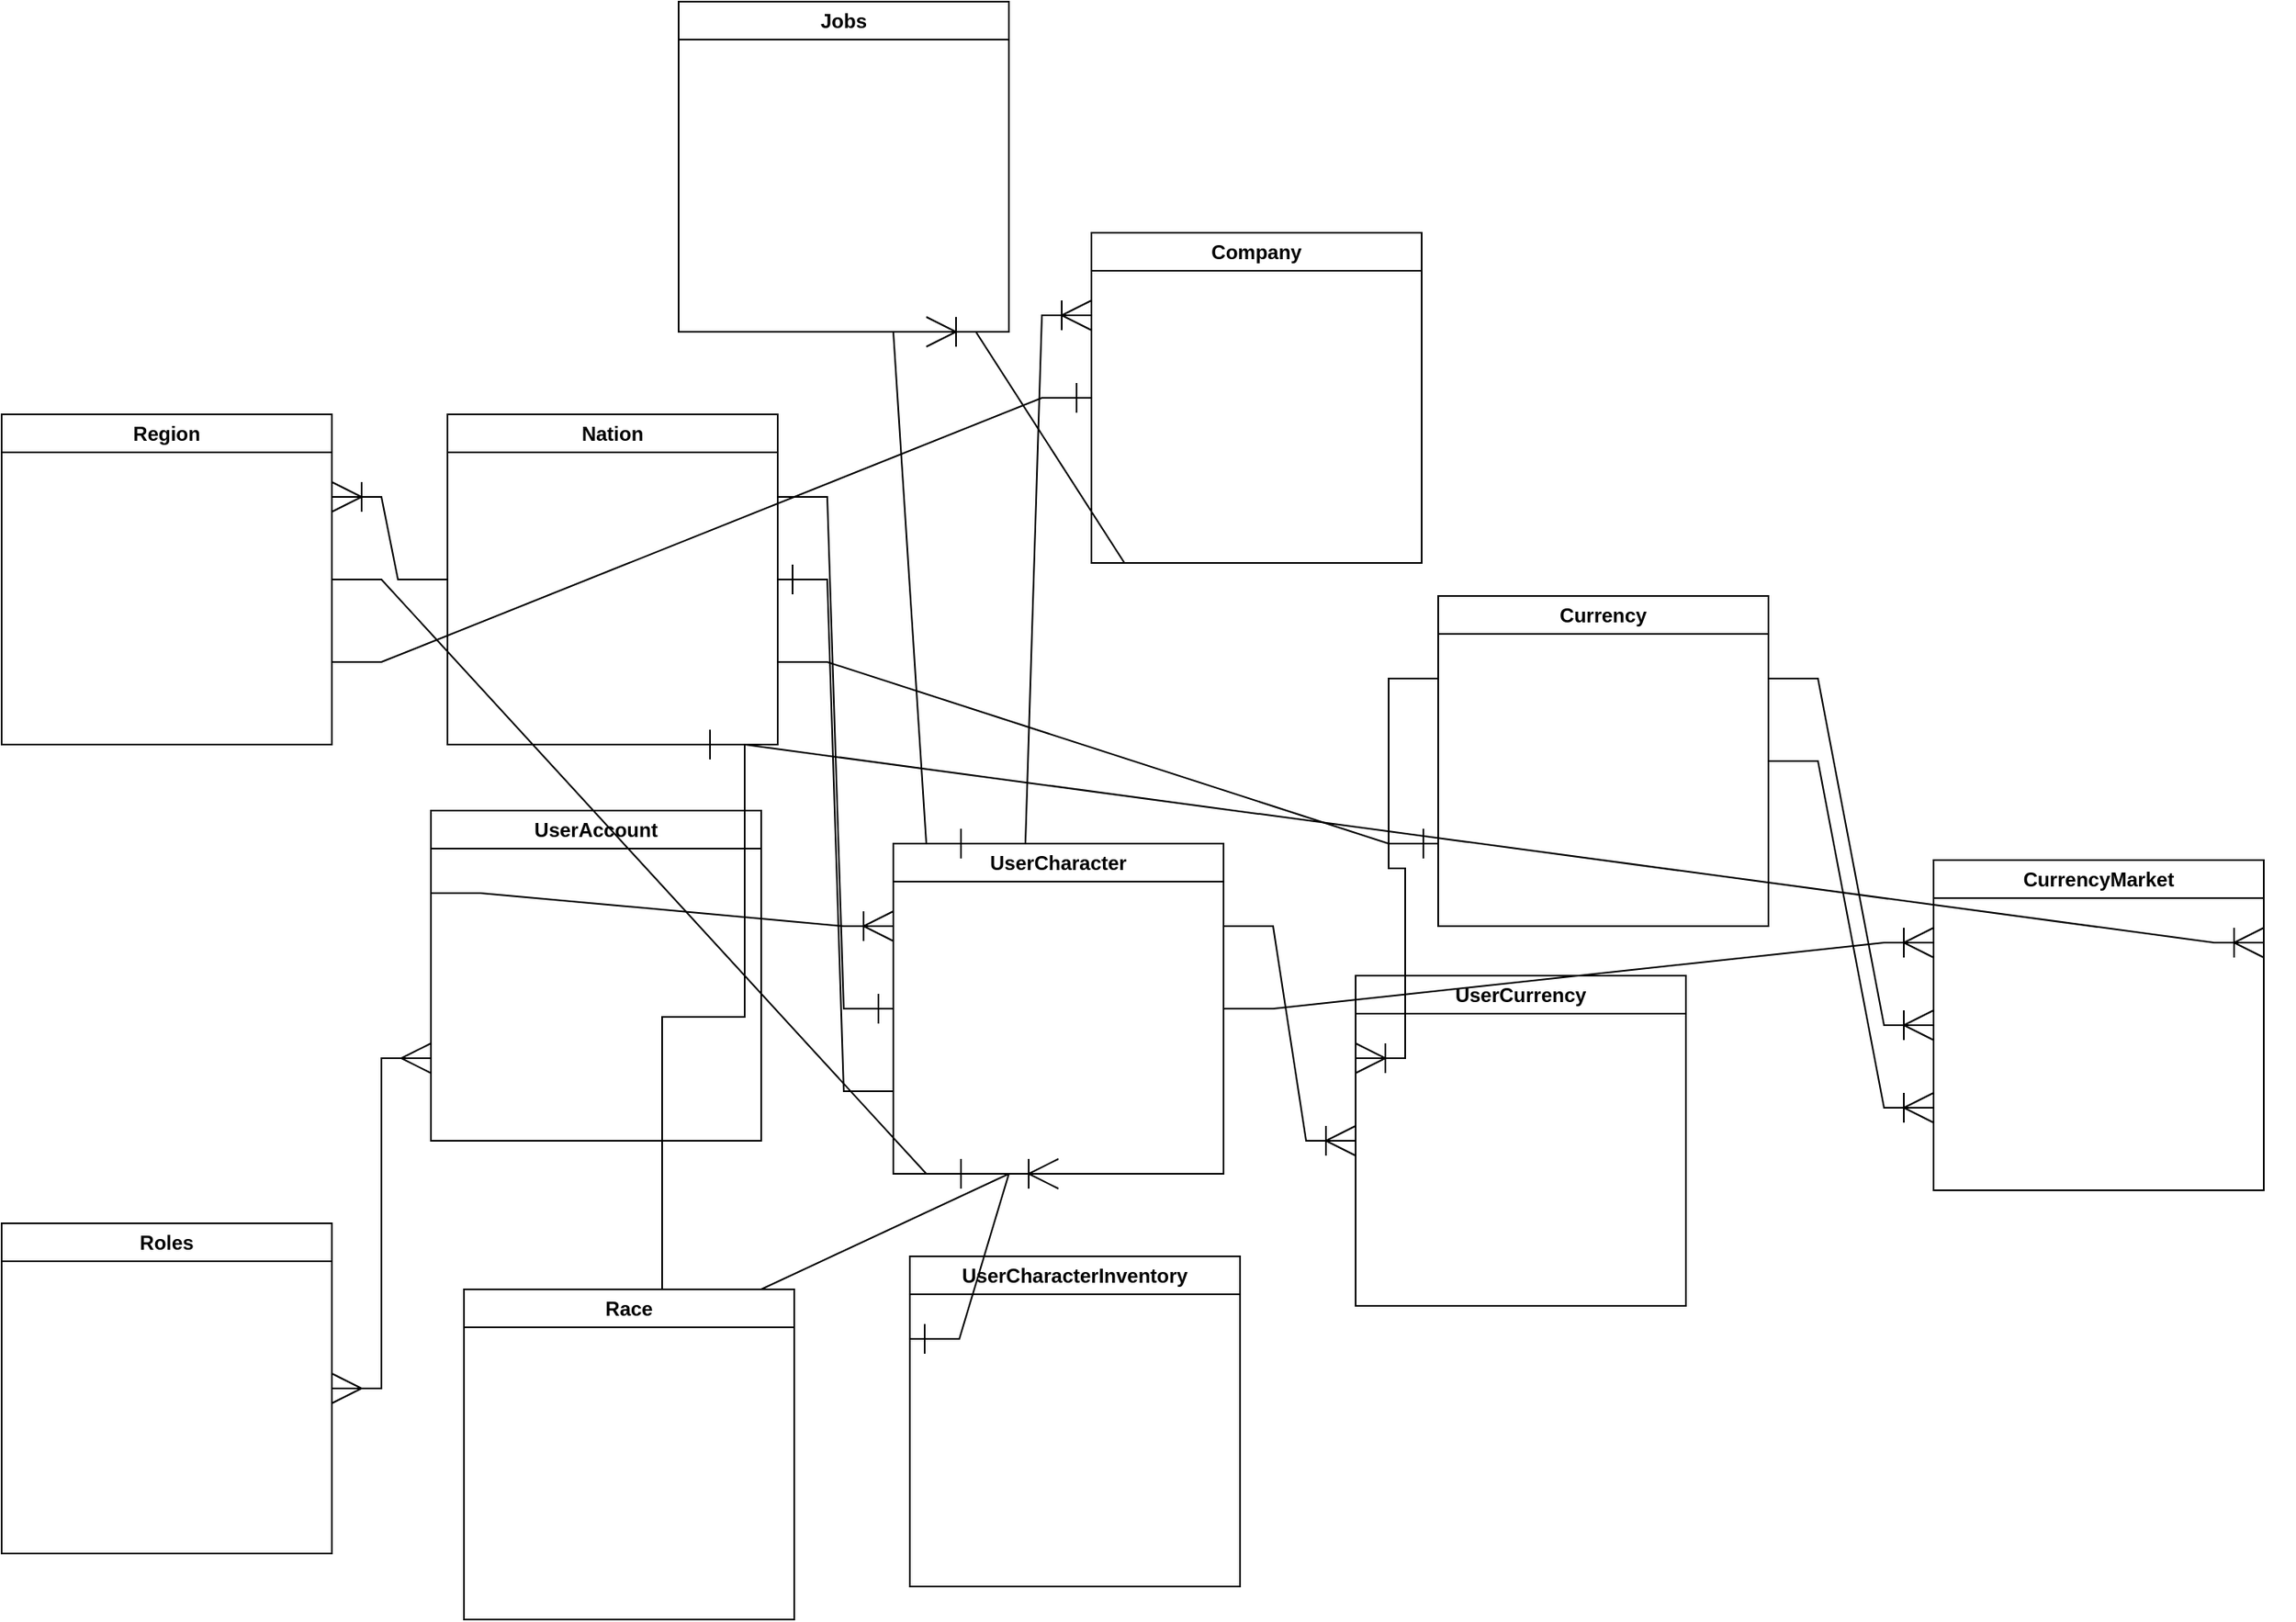 <mxfile version="20.8.22" type="device"><diagram id="Hojm-cRIcZ9hno3prdGn" name="Page-1"><mxGraphModel dx="1114" dy="1715" grid="1" gridSize="10" guides="1" tooltips="1" connect="1" arrows="1" fold="1" page="1" pageScale="1" pageWidth="850" pageHeight="1100" math="0" shadow="0"><root><mxCell id="0"/><mxCell id="1" parent="0"/><mxCell id="Uen6yBsyUAteZyMcOoLf-1" value="Currency" style="swimlane;whiteSpace=wrap;html=1;" parent="1" vertex="1"><mxGeometry x="960" y="120" width="200" height="200" as="geometry"/></mxCell><mxCell id="Uen6yBsyUAteZyMcOoLf-3" value="Roles" style="swimlane;whiteSpace=wrap;html=1;" parent="1" vertex="1"><mxGeometry x="90" y="500" width="200" height="200" as="geometry"/></mxCell><mxCell id="Uen6yBsyUAteZyMcOoLf-4" value="UserCharacter" style="swimlane;whiteSpace=wrap;html=1;" parent="1" vertex="1"><mxGeometry x="630" y="270" width="200" height="200" as="geometry"/></mxCell><mxCell id="Uen6yBsyUAteZyMcOoLf-5" value="UserCurrency" style="swimlane;whiteSpace=wrap;html=1;" parent="1" vertex="1"><mxGeometry x="910" y="350" width="200" height="200" as="geometry"/></mxCell><mxCell id="Uen6yBsyUAteZyMcOoLf-6" value="UserAccount" style="swimlane;whiteSpace=wrap;html=1;" parent="1" vertex="1"><mxGeometry x="350" y="250" width="200" height="200" as="geometry"/></mxCell><mxCell id="Uen6yBsyUAteZyMcOoLf-8" value="" style="edgeStyle=entityRelationEdgeStyle;fontSize=12;html=1;endArrow=ERoneToMany;rounded=0;endSize=16;exitX=0;exitY=0.25;exitDx=0;exitDy=0;entryX=0;entryY=0.25;entryDx=0;entryDy=0;" parent="1" source="Uen6yBsyUAteZyMcOoLf-6" target="Uen6yBsyUAteZyMcOoLf-4" edge="1"><mxGeometry width="100" height="100" relative="1" as="geometry"><mxPoint x="230" y="640" as="sourcePoint"/><mxPoint x="320" y="390" as="targetPoint"/></mxGeometry></mxCell><mxCell id="Uen6yBsyUAteZyMcOoLf-9" value="" style="edgeStyle=entityRelationEdgeStyle;fontSize=12;html=1;endArrow=ERoneToMany;rounded=0;endSize=16;exitX=0;exitY=0.25;exitDx=0;exitDy=0;entryX=0;entryY=0.25;entryDx=0;entryDy=0;" parent="1" source="Uen6yBsyUAteZyMcOoLf-1" target="Uen6yBsyUAteZyMcOoLf-5" edge="1"><mxGeometry width="100" height="100" relative="1" as="geometry"><mxPoint x="200" y="650" as="sourcePoint"/><mxPoint x="330" y="400" as="targetPoint"/></mxGeometry></mxCell><mxCell id="Uen6yBsyUAteZyMcOoLf-10" value="" style="edgeStyle=entityRelationEdgeStyle;fontSize=12;html=1;endArrow=ERoneToMany;rounded=0;endSize=16;exitX=1;exitY=0.25;exitDx=0;exitDy=0;entryX=0;entryY=0.5;entryDx=0;entryDy=0;" parent="1" source="Uen6yBsyUAteZyMcOoLf-4" target="Uen6yBsyUAteZyMcOoLf-5" edge="1"><mxGeometry width="100" height="100" relative="1" as="geometry"><mxPoint x="210" y="660" as="sourcePoint"/><mxPoint x="340" y="410" as="targetPoint"/></mxGeometry></mxCell><mxCell id="Uen6yBsyUAteZyMcOoLf-13" value="" style="edgeStyle=entityRelationEdgeStyle;fontSize=12;html=1;endArrow=ERmany;startArrow=ERmany;rounded=0;endSize=16;exitX=1;exitY=0.5;exitDx=0;exitDy=0;startSize=16;entryX=0;entryY=0.75;entryDx=0;entryDy=0;" parent="1" source="Uen6yBsyUAteZyMcOoLf-3" target="Uen6yBsyUAteZyMcOoLf-6" edge="1"><mxGeometry width="100" height="100" relative="1" as="geometry"><mxPoint x="530" y="480" as="sourcePoint"/><mxPoint x="180" y="550" as="targetPoint"/></mxGeometry></mxCell><mxCell id="Uen6yBsyUAteZyMcOoLf-14" value="Nation" style="swimlane;whiteSpace=wrap;html=1;" parent="1" vertex="1"><mxGeometry x="360" y="10" width="200" height="200" as="geometry"/></mxCell><mxCell id="Uen6yBsyUAteZyMcOoLf-16" value="" style="edgeStyle=entityRelationEdgeStyle;fontSize=12;html=1;endArrow=ERone;endFill=1;rounded=0;startSize=16;endSize=16;exitX=1;exitY=0.25;exitDx=0;exitDy=0;entryX=0;entryY=0.5;entryDx=0;entryDy=0;" parent="1" source="Uen6yBsyUAteZyMcOoLf-14" target="Uen6yBsyUAteZyMcOoLf-4" edge="1"><mxGeometry x="-1" y="233" width="100" height="100" relative="1" as="geometry"><mxPoint x="150" y="390" as="sourcePoint"/><mxPoint x="250" y="290" as="targetPoint"/><mxPoint x="-230" y="193" as="offset"/></mxGeometry></mxCell><mxCell id="Uen6yBsyUAteZyMcOoLf-17" value="" style="edgeStyle=entityRelationEdgeStyle;fontSize=12;html=1;endArrow=ERone;endFill=1;rounded=0;startSize=16;endSize=16;exitX=0;exitY=0.75;exitDx=0;exitDy=0;entryX=1;entryY=0.5;entryDx=0;entryDy=0;" parent="1" source="Uen6yBsyUAteZyMcOoLf-4" target="Uen6yBsyUAteZyMcOoLf-14" edge="1"><mxGeometry x="-1" y="233" width="100" height="100" relative="1" as="geometry"><mxPoint x="560" y="70" as="sourcePoint"/><mxPoint x="650" y="360" as="targetPoint"/><mxPoint x="-230" y="193" as="offset"/></mxGeometry></mxCell><mxCell id="Jn5BYu8CrCSiT58tHVRx-1" value="Region" style="swimlane;whiteSpace=wrap;html=1;" parent="1" vertex="1"><mxGeometry x="90" y="10" width="200" height="200" as="geometry"/></mxCell><mxCell id="Jn5BYu8CrCSiT58tHVRx-2" value="" style="edgeStyle=entityRelationEdgeStyle;fontSize=12;html=1;endArrow=ERoneToMany;rounded=0;endSize=16;entryX=1;entryY=0.25;entryDx=0;entryDy=0;exitX=0;exitY=0.5;exitDx=0;exitDy=0;" parent="1" source="Uen6yBsyUAteZyMcOoLf-14" target="Jn5BYu8CrCSiT58tHVRx-1" edge="1"><mxGeometry width="100" height="100" relative="1" as="geometry"><mxPoint x="360" y="50" as="sourcePoint"/><mxPoint x="290" y="50" as="targetPoint"/></mxGeometry></mxCell><mxCell id="Jn5BYu8CrCSiT58tHVRx-3" value="" style="edgeStyle=entityRelationEdgeStyle;fontSize=12;html=1;endArrow=ERone;endFill=1;rounded=0;startSize=16;endSize=16;exitX=1;exitY=0.75;exitDx=0;exitDy=0;entryX=0;entryY=0.75;entryDx=0;entryDy=0;" parent="1" source="Uen6yBsyUAteZyMcOoLf-14" target="Uen6yBsyUAteZyMcOoLf-1" edge="1"><mxGeometry x="-1" y="233" width="100" height="100" relative="1" as="geometry"><mxPoint x="570" y="70" as="sourcePoint"/><mxPoint x="650" y="360" as="targetPoint"/><mxPoint x="-230" y="193" as="offset"/></mxGeometry></mxCell><mxCell id="Jn5BYu8CrCSiT58tHVRx-4" value="CurrencyMarket" style="swimlane;whiteSpace=wrap;html=1;startSize=23;" parent="1" vertex="1"><mxGeometry x="1260" y="280" width="200" height="200" as="geometry"/></mxCell><mxCell id="Jn5BYu8CrCSiT58tHVRx-5" value="" style="edgeStyle=entityRelationEdgeStyle;fontSize=12;html=1;endArrow=ERoneToMany;rounded=0;endSize=16;exitX=1;exitY=0.5;exitDx=0;exitDy=0;entryX=0;entryY=0.25;entryDx=0;entryDy=0;" parent="1" source="Uen6yBsyUAteZyMcOoLf-4" target="Jn5BYu8CrCSiT58tHVRx-4" edge="1"><mxGeometry width="100" height="100" relative="1" as="geometry"><mxPoint x="850" y="310" as="sourcePoint"/><mxPoint x="920" y="460" as="targetPoint"/></mxGeometry></mxCell><mxCell id="Jn5BYu8CrCSiT58tHVRx-6" value="" style="edgeStyle=entityRelationEdgeStyle;fontSize=12;html=1;endArrow=ERoneToMany;rounded=0;endSize=16;exitX=1;exitY=0.25;exitDx=0;exitDy=0;entryX=0;entryY=0.5;entryDx=0;entryDy=0;" parent="1" source="Uen6yBsyUAteZyMcOoLf-1" target="Jn5BYu8CrCSiT58tHVRx-4" edge="1"><mxGeometry width="100" height="100" relative="1" as="geometry"><mxPoint x="860" y="320" as="sourcePoint"/><mxPoint x="930" y="470" as="targetPoint"/></mxGeometry></mxCell><mxCell id="Jn5BYu8CrCSiT58tHVRx-7" value="" style="edgeStyle=entityRelationEdgeStyle;fontSize=12;html=1;endArrow=ERoneToMany;rounded=0;endSize=16;exitX=1;exitY=0.5;exitDx=0;exitDy=0;entryX=0;entryY=0.75;entryDx=0;entryDy=0;" parent="1" source="Uen6yBsyUAteZyMcOoLf-1" target="Jn5BYu8CrCSiT58tHVRx-4" edge="1"><mxGeometry width="100" height="100" relative="1" as="geometry"><mxPoint x="1170" y="180" as="sourcePoint"/><mxPoint x="1240" y="400" as="targetPoint"/></mxGeometry></mxCell><mxCell id="Jn5BYu8CrCSiT58tHVRx-8" value="" style="edgeStyle=entityRelationEdgeStyle;fontSize=12;html=1;endArrow=ERoneToMany;rounded=0;endSize=16;entryX=1;entryY=0.25;entryDx=0;entryDy=0;exitX=0.75;exitY=1;exitDx=0;exitDy=0;" parent="1" source="Uen6yBsyUAteZyMcOoLf-14" target="Jn5BYu8CrCSiT58tHVRx-4" edge="1"><mxGeometry width="100" height="100" relative="1" as="geometry"><mxPoint x="450" y="90" as="sourcePoint"/><mxPoint x="1190" y="420" as="targetPoint"/></mxGeometry></mxCell><mxCell id="Jn5BYu8CrCSiT58tHVRx-10" value="" style="edgeStyle=entityRelationEdgeStyle;fontSize=12;html=1;endArrow=ERone;endFill=1;rounded=0;startSize=16;endSize=16;exitX=1;exitY=0.5;exitDx=0;exitDy=0;entryX=0.25;entryY=1;entryDx=0;entryDy=0;" parent="1" source="Jn5BYu8CrCSiT58tHVRx-1" target="Uen6yBsyUAteZyMcOoLf-4" edge="1"><mxGeometry x="-1" y="233" width="100" height="100" relative="1" as="geometry"><mxPoint x="650" y="410" as="sourcePoint"/><mxPoint x="660" y="500" as="targetPoint"/><mxPoint x="-230" y="193" as="offset"/></mxGeometry></mxCell><mxCell id="Jn5BYu8CrCSiT58tHVRx-11" value="UserCharacterInventory" style="swimlane;whiteSpace=wrap;html=1;" parent="1" vertex="1"><mxGeometry x="640" y="520" width="200" height="200" as="geometry"/></mxCell><mxCell id="Jn5BYu8CrCSiT58tHVRx-12" value="" style="edgeStyle=entityRelationEdgeStyle;fontSize=12;html=1;endArrow=ERone;endFill=1;rounded=0;startSize=16;endSize=16;exitX=0.5;exitY=1;exitDx=0;exitDy=0;entryX=0;entryY=0.25;entryDx=0;entryDy=0;" parent="1" source="Uen6yBsyUAteZyMcOoLf-4" target="Jn5BYu8CrCSiT58tHVRx-11" edge="1"><mxGeometry x="-1" y="233" width="100" height="100" relative="1" as="geometry"><mxPoint x="570" y="70" as="sourcePoint"/><mxPoint x="650" y="360" as="targetPoint"/><mxPoint x="-230" y="193" as="offset"/></mxGeometry></mxCell><mxCell id="Jn5BYu8CrCSiT58tHVRx-13" value="Company" style="swimlane;whiteSpace=wrap;html=1;" parent="1" vertex="1"><mxGeometry x="750" y="-100" width="200" height="200" as="geometry"/></mxCell><mxCell id="Jn5BYu8CrCSiT58tHVRx-14" value="" style="edgeStyle=entityRelationEdgeStyle;fontSize=12;html=1;endArrow=ERoneToMany;rounded=0;endSize=16;exitX=0.25;exitY=0;exitDx=0;exitDy=0;entryX=0;entryY=0.25;entryDx=0;entryDy=0;" parent="1" source="Uen6yBsyUAteZyMcOoLf-4" target="Jn5BYu8CrCSiT58tHVRx-13" edge="1"><mxGeometry width="100" height="100" relative="1" as="geometry"><mxPoint x="360" y="310" as="sourcePoint"/><mxPoint x="650" y="310" as="targetPoint"/></mxGeometry></mxCell><mxCell id="Jn5BYu8CrCSiT58tHVRx-15" value="" style="edgeStyle=entityRelationEdgeStyle;fontSize=12;html=1;endArrow=ERoneToMany;rounded=0;endSize=16;exitX=0.25;exitY=1;exitDx=0;exitDy=0;entryX=0.75;entryY=1;entryDx=0;entryDy=0;" parent="1" source="Jn5BYu8CrCSiT58tHVRx-13" target="Jn5BYu8CrCSiT58tHVRx-17" edge="1"><mxGeometry width="100" height="100" relative="1" as="geometry"><mxPoint x="970" y="180" as="sourcePoint"/><mxPoint x="920" y="410" as="targetPoint"/></mxGeometry></mxCell><mxCell id="Jn5BYu8CrCSiT58tHVRx-17" value="Jobs" style="swimlane;whiteSpace=wrap;html=1;" parent="1" vertex="1"><mxGeometry x="500" y="-240" width="200" height="200" as="geometry"/></mxCell><mxCell id="Jn5BYu8CrCSiT58tHVRx-18" value="" style="edgeStyle=entityRelationEdgeStyle;fontSize=12;html=1;endArrow=ERone;endFill=1;rounded=0;startSize=16;endSize=16;exitX=0.5;exitY=1;exitDx=0;exitDy=0;entryX=0.25;entryY=0;entryDx=0;entryDy=0;" parent="1" source="Jn5BYu8CrCSiT58tHVRx-17" target="Uen6yBsyUAteZyMcOoLf-4" edge="1"><mxGeometry x="-1" y="233" width="100" height="100" relative="1" as="geometry"><mxPoint x="1160" y="110" as="sourcePoint"/><mxPoint x="1090" y="-200" as="targetPoint"/><mxPoint x="-230" y="193" as="offset"/></mxGeometry></mxCell><mxCell id="Jn5BYu8CrCSiT58tHVRx-19" value="" style="edgeStyle=entityRelationEdgeStyle;fontSize=12;html=1;endArrow=ERone;endFill=1;rounded=0;startSize=16;endSize=16;exitX=1;exitY=0.75;exitDx=0;exitDy=0;entryX=0;entryY=0.5;entryDx=0;entryDy=0;" parent="1" source="Jn5BYu8CrCSiT58tHVRx-1" target="Jn5BYu8CrCSiT58tHVRx-13" edge="1"><mxGeometry x="-1" y="233" width="100" height="100" relative="1" as="geometry"><mxPoint x="300" y="120" as="sourcePoint"/><mxPoint x="690" y="480" as="targetPoint"/><mxPoint x="-230" y="193" as="offset"/></mxGeometry></mxCell><mxCell id="18aklmllcOAhmYGeEe4R-2" value="Race" style="swimlane;whiteSpace=wrap;html=1;" vertex="1" parent="1"><mxGeometry x="370" y="540" width="200" height="200" as="geometry"/></mxCell><mxCell id="18aklmllcOAhmYGeEe4R-3" value="" style="edgeStyle=entityRelationEdgeStyle;fontSize=12;html=1;endArrow=ERoneToMany;rounded=0;endSize=16;exitX=0.75;exitY=0;exitDx=0;exitDy=0;" edge="1" parent="1" source="18aklmllcOAhmYGeEe4R-2"><mxGeometry width="100" height="100" relative="1" as="geometry"><mxPoint x="360" y="310" as="sourcePoint"/><mxPoint x="730" y="470" as="targetPoint"/></mxGeometry></mxCell><mxCell id="18aklmllcOAhmYGeEe4R-4" value="" style="edgeStyle=entityRelationEdgeStyle;fontSize=12;html=1;endArrow=ERone;endFill=1;rounded=0;startSize=16;endSize=16;exitX=0.75;exitY=0;exitDx=0;exitDy=0;entryX=0.75;entryY=1;entryDx=0;entryDy=0;" edge="1" parent="1" source="18aklmllcOAhmYGeEe4R-2" target="Uen6yBsyUAteZyMcOoLf-14"><mxGeometry x="-1" y="233" width="100" height="100" relative="1" as="geometry"><mxPoint x="640" y="430" as="sourcePoint"/><mxPoint x="570" y="120" as="targetPoint"/><mxPoint x="-230" y="193" as="offset"/></mxGeometry></mxCell></root></mxGraphModel></diagram></mxfile>